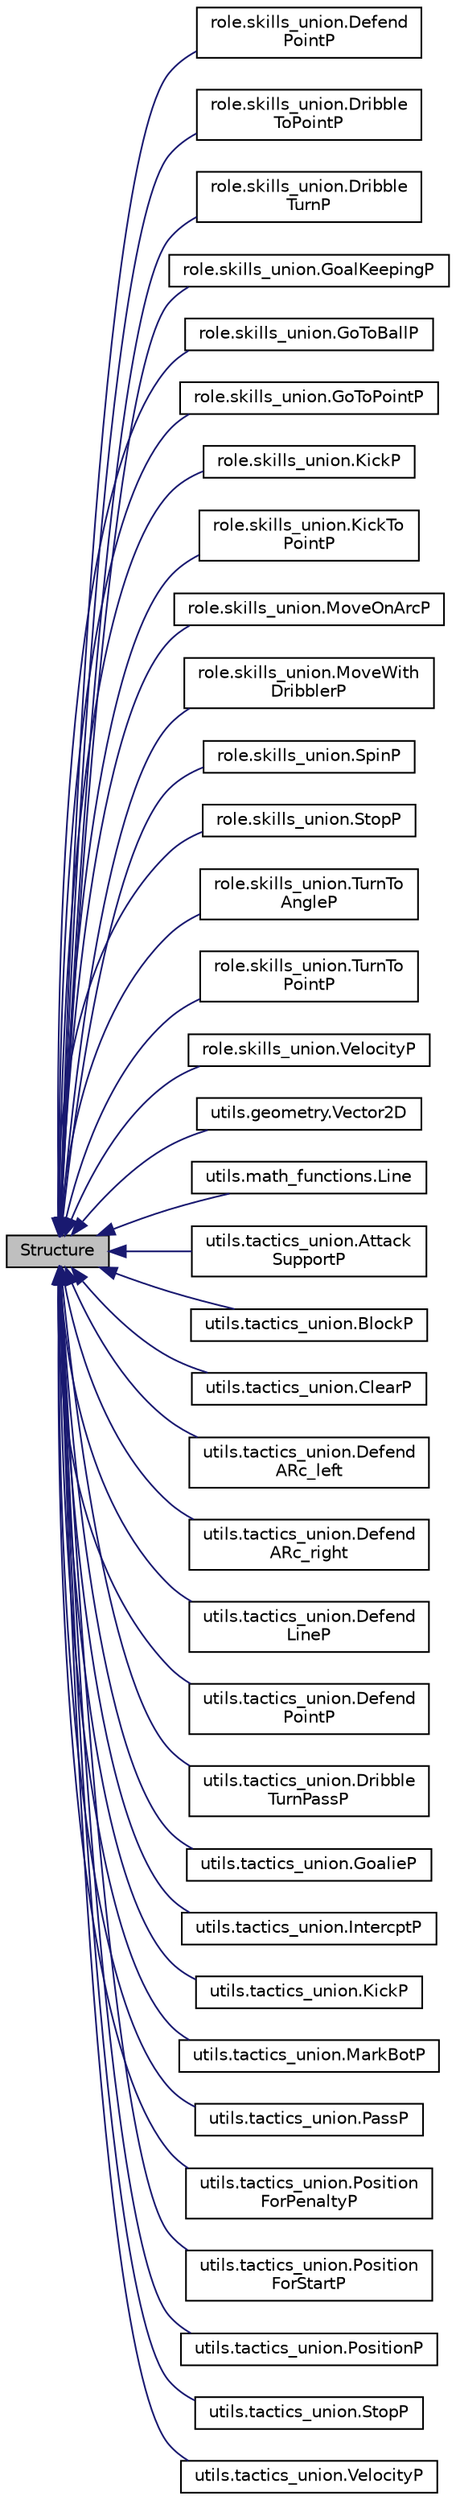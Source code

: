 digraph "Structure"
{
 // INTERACTIVE_SVG=YES
  edge [fontname="Helvetica",fontsize="10",labelfontname="Helvetica",labelfontsize="10"];
  node [fontname="Helvetica",fontsize="10",shape=record];
  rankdir="LR";
  Node1 [label="Structure",height=0.2,width=0.4,color="black", fillcolor="grey75", style="filled", fontcolor="black"];
  Node1 -> Node2 [dir="back",color="midnightblue",fontsize="10",style="solid",fontname="Helvetica"];
  Node2 [label="role.skills_union.Defend\lPointP",height=0.2,width=0.4,color="black", fillcolor="white", style="filled",URL="$d1/d48/classrole_1_1skills__union_1_1_defend_point_p.html"];
  Node1 -> Node3 [dir="back",color="midnightblue",fontsize="10",style="solid",fontname="Helvetica"];
  Node3 [label="role.skills_union.Dribble\lToPointP",height=0.2,width=0.4,color="black", fillcolor="white", style="filled",URL="$d1/d1b/classrole_1_1skills__union_1_1_dribble_to_point_p.html"];
  Node1 -> Node4 [dir="back",color="midnightblue",fontsize="10",style="solid",fontname="Helvetica"];
  Node4 [label="role.skills_union.Dribble\lTurnP",height=0.2,width=0.4,color="black", fillcolor="white", style="filled",URL="$d6/dd4/classrole_1_1skills__union_1_1_dribble_turn_p.html"];
  Node1 -> Node5 [dir="back",color="midnightblue",fontsize="10",style="solid",fontname="Helvetica"];
  Node5 [label="role.skills_union.GoalKeepingP",height=0.2,width=0.4,color="black", fillcolor="white", style="filled",URL="$d7/d39/classrole_1_1skills__union_1_1_goal_keeping_p.html"];
  Node1 -> Node6 [dir="back",color="midnightblue",fontsize="10",style="solid",fontname="Helvetica"];
  Node6 [label="role.skills_union.GoToBallP",height=0.2,width=0.4,color="black", fillcolor="white", style="filled",URL="$d1/d5d/classrole_1_1skills__union_1_1_go_to_ball_p.html"];
  Node1 -> Node7 [dir="back",color="midnightblue",fontsize="10",style="solid",fontname="Helvetica"];
  Node7 [label="role.skills_union.GoToPointP",height=0.2,width=0.4,color="black", fillcolor="white", style="filled",URL="$d7/d17/classrole_1_1skills__union_1_1_go_to_point_p.html"];
  Node1 -> Node8 [dir="back",color="midnightblue",fontsize="10",style="solid",fontname="Helvetica"];
  Node8 [label="role.skills_union.KickP",height=0.2,width=0.4,color="black", fillcolor="white", style="filled",URL="$d9/df0/classrole_1_1skills__union_1_1_kick_p.html"];
  Node1 -> Node9 [dir="back",color="midnightblue",fontsize="10",style="solid",fontname="Helvetica"];
  Node9 [label="role.skills_union.KickTo\lPointP",height=0.2,width=0.4,color="black", fillcolor="white", style="filled",URL="$d9/d81/classrole_1_1skills__union_1_1_kick_to_point_p.html"];
  Node1 -> Node10 [dir="back",color="midnightblue",fontsize="10",style="solid",fontname="Helvetica"];
  Node10 [label="role.skills_union.MoveOnArcP",height=0.2,width=0.4,color="black", fillcolor="white", style="filled",URL="$d0/d7d/classrole_1_1skills__union_1_1_move_on_arc_p.html"];
  Node1 -> Node11 [dir="back",color="midnightblue",fontsize="10",style="solid",fontname="Helvetica"];
  Node11 [label="role.skills_union.MoveWith\lDribblerP",height=0.2,width=0.4,color="black", fillcolor="white", style="filled",URL="$d9/d94/classrole_1_1skills__union_1_1_move_with_dribbler_p.html"];
  Node1 -> Node12 [dir="back",color="midnightblue",fontsize="10",style="solid",fontname="Helvetica"];
  Node12 [label="role.skills_union.SpinP",height=0.2,width=0.4,color="black", fillcolor="white", style="filled",URL="$df/d58/classrole_1_1skills__union_1_1_spin_p.html"];
  Node1 -> Node13 [dir="back",color="midnightblue",fontsize="10",style="solid",fontname="Helvetica"];
  Node13 [label="role.skills_union.StopP",height=0.2,width=0.4,color="black", fillcolor="white", style="filled",URL="$d8/d66/classrole_1_1skills__union_1_1_stop_p.html"];
  Node1 -> Node14 [dir="back",color="midnightblue",fontsize="10",style="solid",fontname="Helvetica"];
  Node14 [label="role.skills_union.TurnTo\lAngleP",height=0.2,width=0.4,color="black", fillcolor="white", style="filled",URL="$df/d66/classrole_1_1skills__union_1_1_turn_to_angle_p.html"];
  Node1 -> Node15 [dir="back",color="midnightblue",fontsize="10",style="solid",fontname="Helvetica"];
  Node15 [label="role.skills_union.TurnTo\lPointP",height=0.2,width=0.4,color="black", fillcolor="white", style="filled",URL="$d5/d54/classrole_1_1skills__union_1_1_turn_to_point_p.html"];
  Node1 -> Node16 [dir="back",color="midnightblue",fontsize="10",style="solid",fontname="Helvetica"];
  Node16 [label="role.skills_union.VelocityP",height=0.2,width=0.4,color="black", fillcolor="white", style="filled",URL="$db/d80/classrole_1_1skills__union_1_1_velocity_p.html"];
  Node1 -> Node17 [dir="back",color="midnightblue",fontsize="10",style="solid",fontname="Helvetica"];
  Node17 [label="utils.geometry.Vector2D",height=0.2,width=0.4,color="black", fillcolor="white", style="filled",URL="$d9/dba/classutils_1_1geometry_1_1_vector2_d.html"];
  Node1 -> Node18 [dir="back",color="midnightblue",fontsize="10",style="solid",fontname="Helvetica"];
  Node18 [label="utils.math_functions.Line",height=0.2,width=0.4,color="black", fillcolor="white", style="filled",URL="$dc/d10/classutils_1_1math__functions_1_1_line.html"];
  Node1 -> Node19 [dir="back",color="midnightblue",fontsize="10",style="solid",fontname="Helvetica"];
  Node19 [label="utils.tactics_union.Attack\lSupportP",height=0.2,width=0.4,color="black", fillcolor="white", style="filled",URL="$d6/df7/classutils_1_1tactics__union_1_1_attack_support_p.html"];
  Node1 -> Node20 [dir="back",color="midnightblue",fontsize="10",style="solid",fontname="Helvetica"];
  Node20 [label="utils.tactics_union.BlockP",height=0.2,width=0.4,color="black", fillcolor="white", style="filled",URL="$d6/d3f/classutils_1_1tactics__union_1_1_block_p.html"];
  Node1 -> Node21 [dir="back",color="midnightblue",fontsize="10",style="solid",fontname="Helvetica"];
  Node21 [label="utils.tactics_union.ClearP",height=0.2,width=0.4,color="black", fillcolor="white", style="filled",URL="$d9/d54/classutils_1_1tactics__union_1_1_clear_p.html"];
  Node1 -> Node22 [dir="back",color="midnightblue",fontsize="10",style="solid",fontname="Helvetica"];
  Node22 [label="utils.tactics_union.Defend\lARc_left",height=0.2,width=0.4,color="black", fillcolor="white", style="filled",URL="$d3/d2d/classutils_1_1tactics__union_1_1_defend_a_rc__left.html"];
  Node1 -> Node23 [dir="back",color="midnightblue",fontsize="10",style="solid",fontname="Helvetica"];
  Node23 [label="utils.tactics_union.Defend\lARc_right",height=0.2,width=0.4,color="black", fillcolor="white", style="filled",URL="$d0/d72/classutils_1_1tactics__union_1_1_defend_a_rc__right.html"];
  Node1 -> Node24 [dir="back",color="midnightblue",fontsize="10",style="solid",fontname="Helvetica"];
  Node24 [label="utils.tactics_union.Defend\lLineP",height=0.2,width=0.4,color="black", fillcolor="white", style="filled",URL="$d6/d7b/classutils_1_1tactics__union_1_1_defend_line_p.html"];
  Node1 -> Node25 [dir="back",color="midnightblue",fontsize="10",style="solid",fontname="Helvetica"];
  Node25 [label="utils.tactics_union.Defend\lPointP",height=0.2,width=0.4,color="black", fillcolor="white", style="filled",URL="$d5/d99/classutils_1_1tactics__union_1_1_defend_point_p.html"];
  Node1 -> Node26 [dir="back",color="midnightblue",fontsize="10",style="solid",fontname="Helvetica"];
  Node26 [label="utils.tactics_union.Dribble\lTurnPassP",height=0.2,width=0.4,color="black", fillcolor="white", style="filled",URL="$d7/d26/classutils_1_1tactics__union_1_1_dribble_turn_pass_p.html"];
  Node1 -> Node27 [dir="back",color="midnightblue",fontsize="10",style="solid",fontname="Helvetica"];
  Node27 [label="utils.tactics_union.GoalieP",height=0.2,width=0.4,color="black", fillcolor="white", style="filled",URL="$d1/db4/classutils_1_1tactics__union_1_1_goalie_p.html"];
  Node1 -> Node28 [dir="back",color="midnightblue",fontsize="10",style="solid",fontname="Helvetica"];
  Node28 [label="utils.tactics_union.IntercptP",height=0.2,width=0.4,color="black", fillcolor="white", style="filled",URL="$d4/d1d/classutils_1_1tactics__union_1_1_intercpt_p.html"];
  Node1 -> Node29 [dir="back",color="midnightblue",fontsize="10",style="solid",fontname="Helvetica"];
  Node29 [label="utils.tactics_union.KickP",height=0.2,width=0.4,color="black", fillcolor="white", style="filled",URL="$d0/df3/classutils_1_1tactics__union_1_1_kick_p.html"];
  Node1 -> Node30 [dir="back",color="midnightblue",fontsize="10",style="solid",fontname="Helvetica"];
  Node30 [label="utils.tactics_union.MarkBotP",height=0.2,width=0.4,color="black", fillcolor="white", style="filled",URL="$da/d66/classutils_1_1tactics__union_1_1_mark_bot_p.html"];
  Node1 -> Node31 [dir="back",color="midnightblue",fontsize="10",style="solid",fontname="Helvetica"];
  Node31 [label="utils.tactics_union.PassP",height=0.2,width=0.4,color="black", fillcolor="white", style="filled",URL="$db/d21/classutils_1_1tactics__union_1_1_pass_p.html"];
  Node1 -> Node32 [dir="back",color="midnightblue",fontsize="10",style="solid",fontname="Helvetica"];
  Node32 [label="utils.tactics_union.Position\lForPenaltyP",height=0.2,width=0.4,color="black", fillcolor="white", style="filled",URL="$dc/dbc/classutils_1_1tactics__union_1_1_position_for_penalty_p.html"];
  Node1 -> Node33 [dir="back",color="midnightblue",fontsize="10",style="solid",fontname="Helvetica"];
  Node33 [label="utils.tactics_union.Position\lForStartP",height=0.2,width=0.4,color="black", fillcolor="white", style="filled",URL="$de/d90/classutils_1_1tactics__union_1_1_position_for_start_p.html"];
  Node1 -> Node34 [dir="back",color="midnightblue",fontsize="10",style="solid",fontname="Helvetica"];
  Node34 [label="utils.tactics_union.PositionP",height=0.2,width=0.4,color="black", fillcolor="white", style="filled",URL="$d0/da2/classutils_1_1tactics__union_1_1_position_p.html"];
  Node1 -> Node35 [dir="back",color="midnightblue",fontsize="10",style="solid",fontname="Helvetica"];
  Node35 [label="utils.tactics_union.StopP",height=0.2,width=0.4,color="black", fillcolor="white", style="filled",URL="$db/dc3/classutils_1_1tactics__union_1_1_stop_p.html"];
  Node1 -> Node36 [dir="back",color="midnightblue",fontsize="10",style="solid",fontname="Helvetica"];
  Node36 [label="utils.tactics_union.VelocityP",height=0.2,width=0.4,color="black", fillcolor="white", style="filled",URL="$d5/d7a/classutils_1_1tactics__union_1_1_velocity_p.html"];
}
